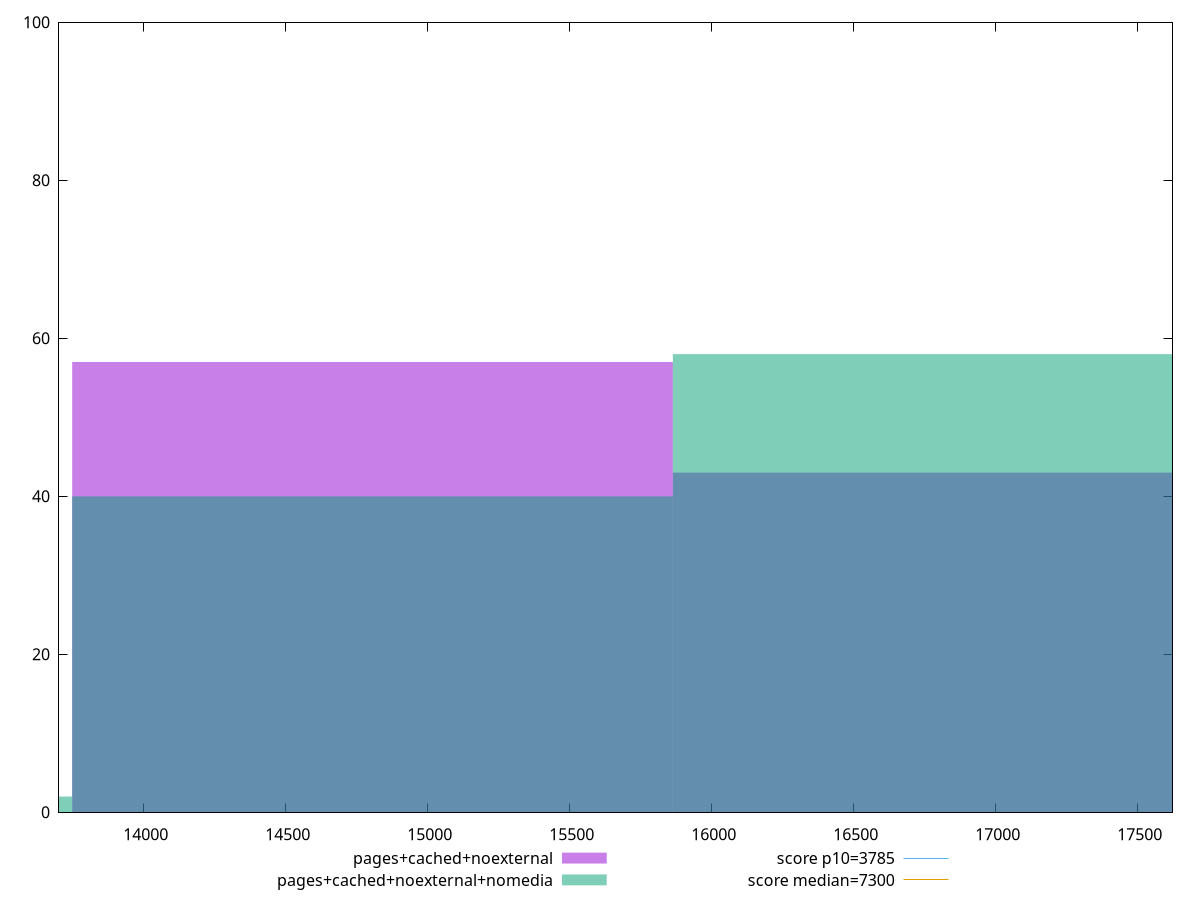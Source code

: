reset

$pagesCachedNoexternal <<EOF
16920.31786248913 43
14805.278129677989 57
EOF

$pagesCachedNoexternalNomedia <<EOF
16920.31786248913 58
14805.278129677989 40
12690.238396866847 2
EOF

set key outside below
set boxwidth 2115.039732811141
set xrange [13701.3285:17622.075000000004]
set yrange [0:100]
set trange [0:100]
set style fill transparent solid 0.5 noborder

set parametric
set terminal svg size 640, 500 enhanced background rgb 'white'
set output "reprap/interactive/comparison/histogram/2_vs_3.svg"

plot $pagesCachedNoexternal title "pages+cached+noexternal" with boxes, \
     $pagesCachedNoexternalNomedia title "pages+cached+noexternal+nomedia" with boxes, \
     3785,t title "score p10=3785", \
     7300,t title "score median=7300"

reset
